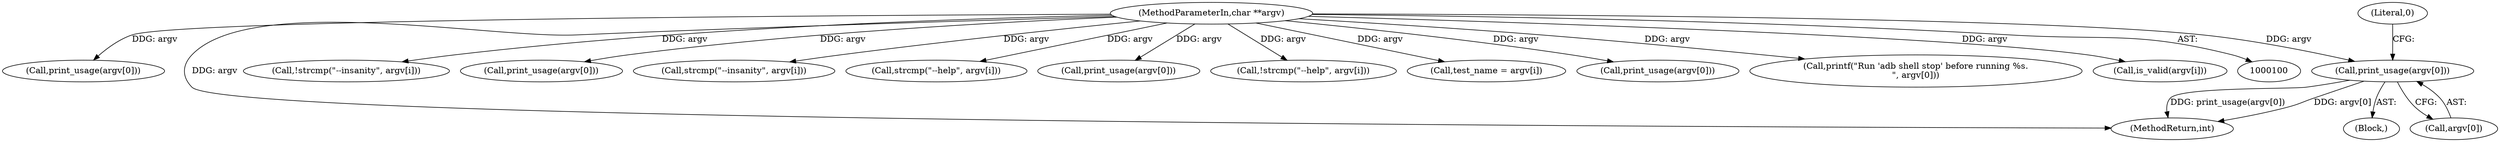 digraph "0_Android_37c88107679d36c419572732b4af6e18bb2f7dce_5@pointer" {
"1000131" [label="(Call,print_usage(argv[0]))"];
"1000102" [label="(MethodParameterIn,char **argv)"];
"1000102" [label="(MethodParameterIn,char **argv)"];
"1000206" [label="(Call,print_usage(argv[0]))"];
"1000503" [label="(MethodReturn,int)"];
"1000138" [label="(Call,!strcmp(\"--insanity\", argv[i]))"];
"1000172" [label="(Call,print_usage(argv[0]))"];
"1000130" [label="(Block,)"];
"1000139" [label="(Call,strcmp(\"--insanity\", argv[i]))"];
"1000131" [label="(Call,print_usage(argv[0]))"];
"1000132" [label="(Call,argv[0])"];
"1000125" [label="(Call,strcmp(\"--help\", argv[i]))"];
"1000158" [label="(Call,print_usage(argv[0]))"];
"1000124" [label="(Call,!strcmp(\"--help\", argv[i]))"];
"1000179" [label="(Call,test_name = argv[i])"];
"1000136" [label="(Literal,0)"];
"1000254" [label="(Call,print_usage(argv[0]))"];
"1000187" [label="(Call,printf(\"Run 'adb shell stop' before running %s.\n\", argv[0]))"];
"1000151" [label="(Call,is_valid(argv[i]))"];
"1000131" -> "1000130"  [label="AST: "];
"1000131" -> "1000132"  [label="CFG: "];
"1000132" -> "1000131"  [label="AST: "];
"1000136" -> "1000131"  [label="CFG: "];
"1000131" -> "1000503"  [label="DDG: argv[0]"];
"1000131" -> "1000503"  [label="DDG: print_usage(argv[0])"];
"1000102" -> "1000131"  [label="DDG: argv"];
"1000102" -> "1000100"  [label="AST: "];
"1000102" -> "1000503"  [label="DDG: argv"];
"1000102" -> "1000124"  [label="DDG: argv"];
"1000102" -> "1000125"  [label="DDG: argv"];
"1000102" -> "1000138"  [label="DDG: argv"];
"1000102" -> "1000139"  [label="DDG: argv"];
"1000102" -> "1000151"  [label="DDG: argv"];
"1000102" -> "1000158"  [label="DDG: argv"];
"1000102" -> "1000172"  [label="DDG: argv"];
"1000102" -> "1000179"  [label="DDG: argv"];
"1000102" -> "1000187"  [label="DDG: argv"];
"1000102" -> "1000206"  [label="DDG: argv"];
"1000102" -> "1000254"  [label="DDG: argv"];
}
